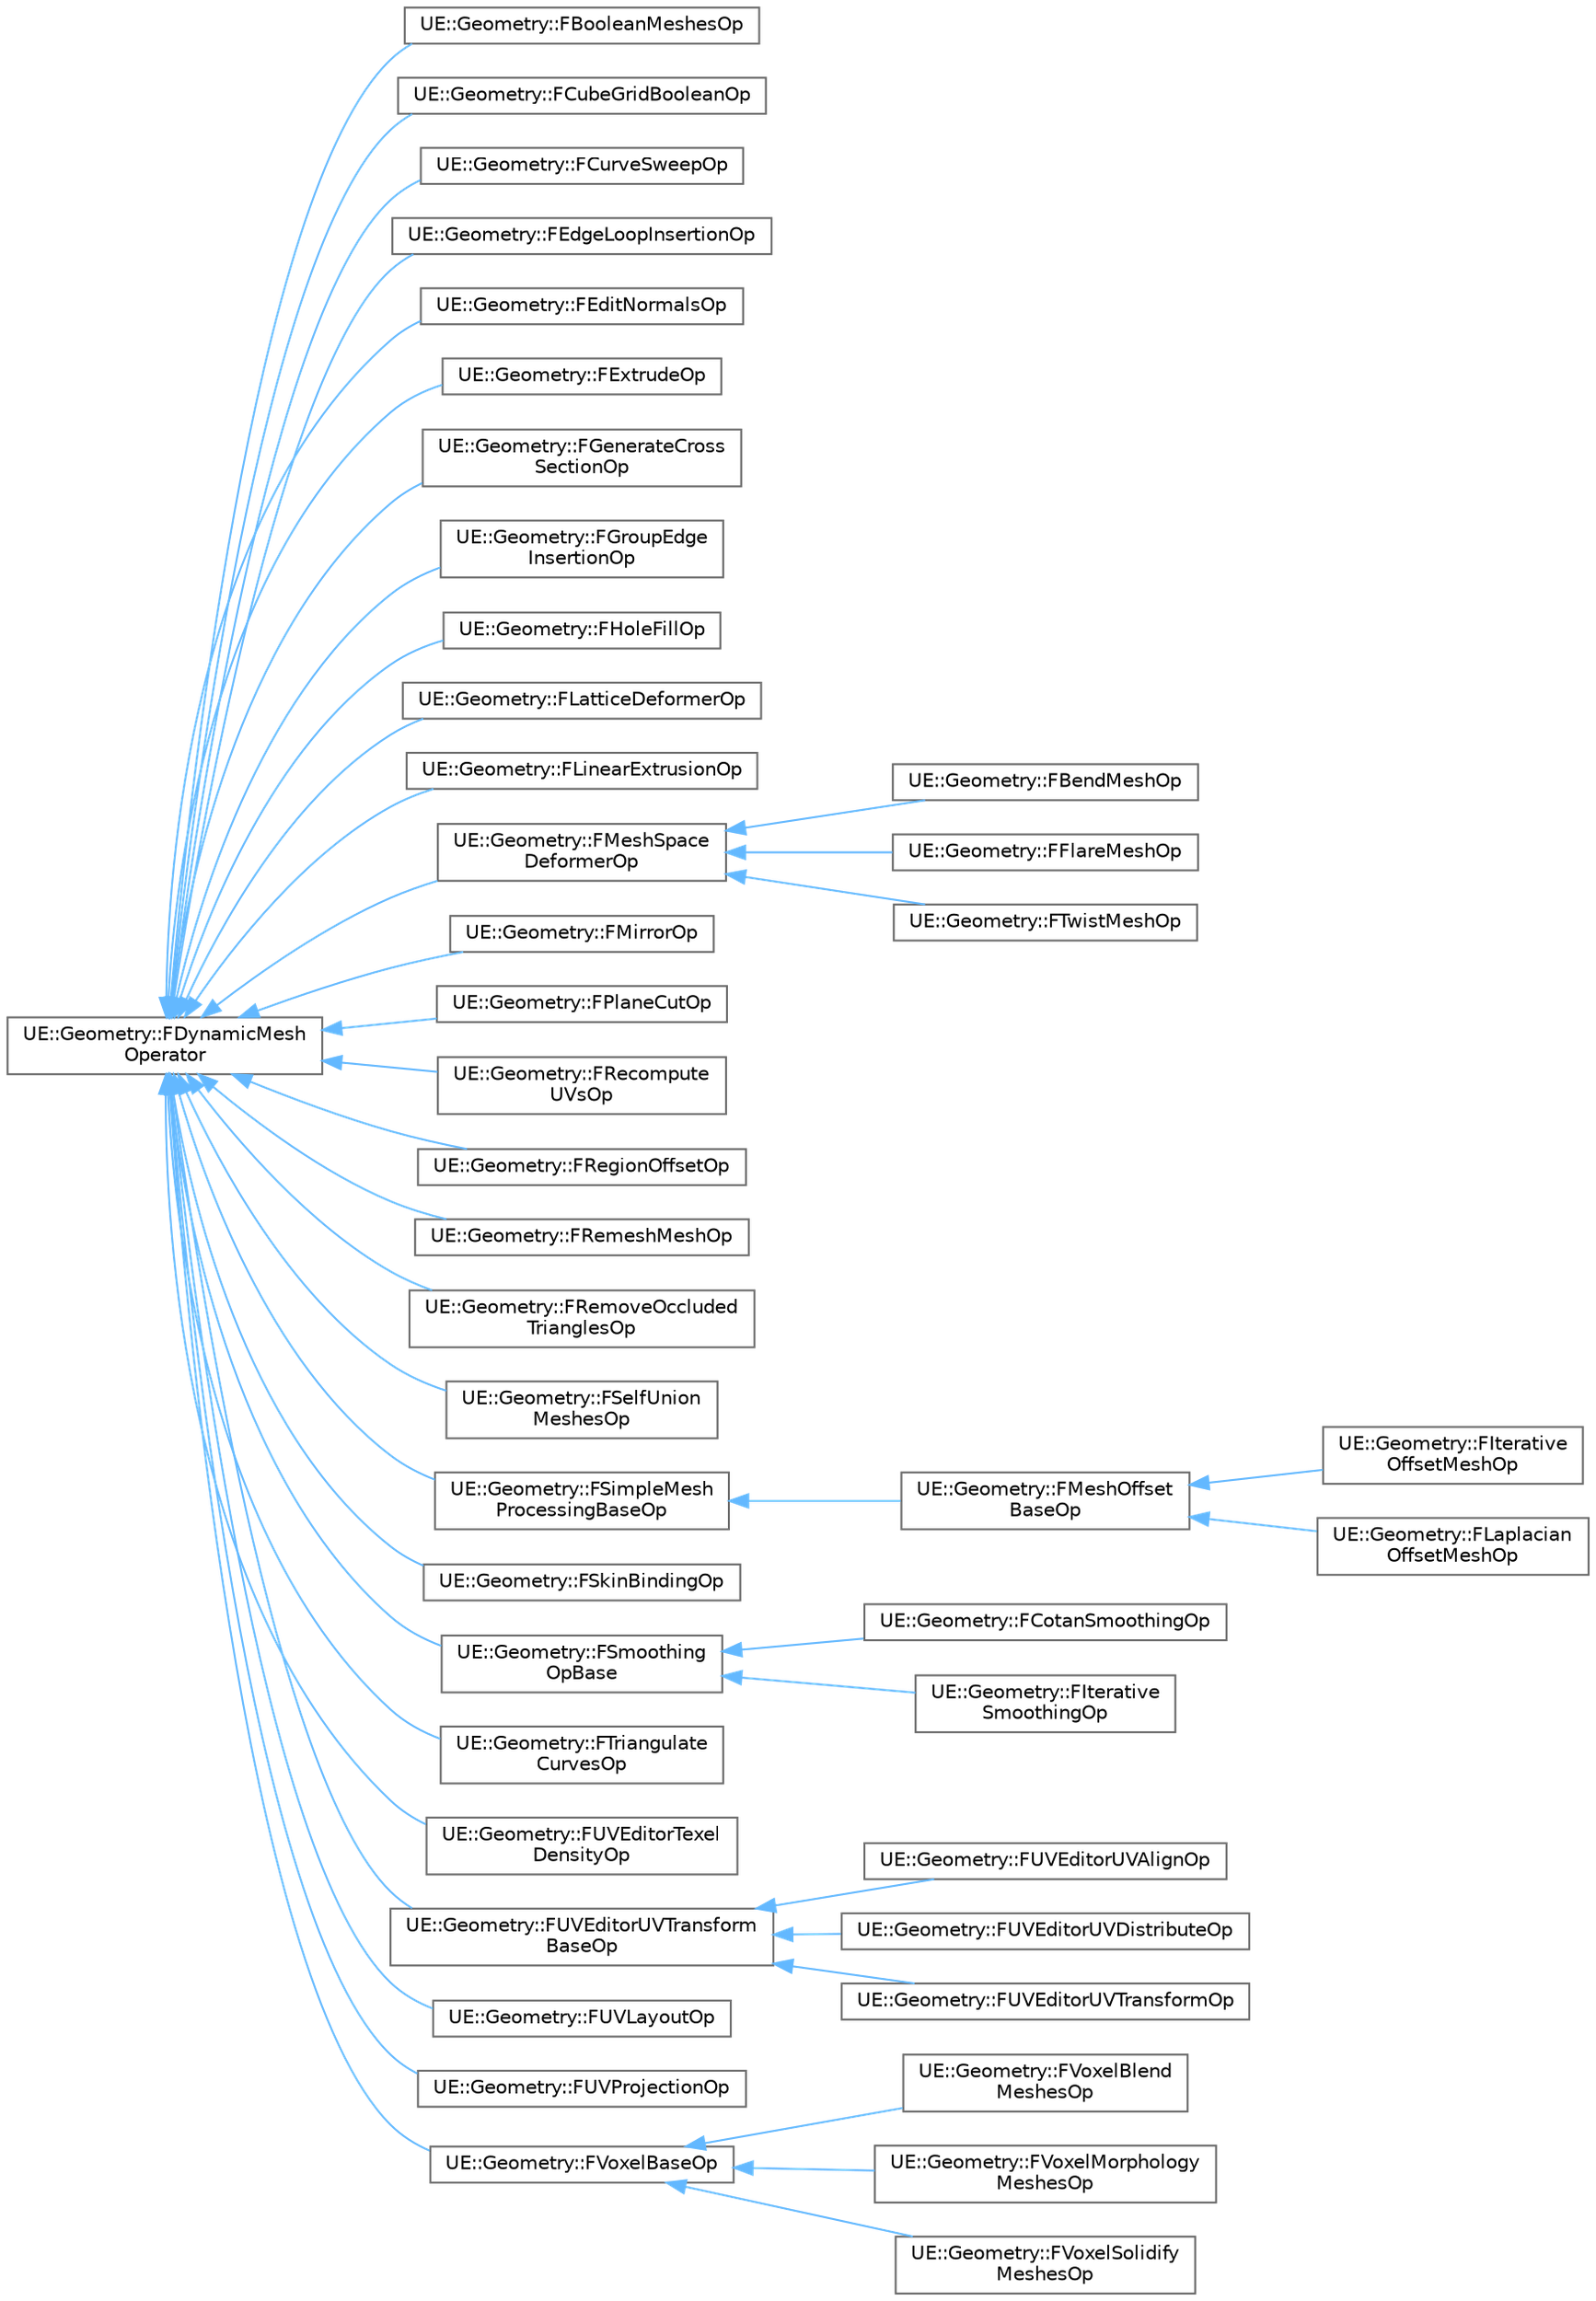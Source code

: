 digraph "Graphical Class Hierarchy"
{
 // INTERACTIVE_SVG=YES
 // LATEX_PDF_SIZE
  bgcolor="transparent";
  edge [fontname=Helvetica,fontsize=10,labelfontname=Helvetica,labelfontsize=10];
  node [fontname=Helvetica,fontsize=10,shape=box,height=0.2,width=0.4];
  rankdir="LR";
  Node0 [id="Node000000",label="UE::Geometry::FDynamicMesh\lOperator",height=0.2,width=0.4,color="grey40", fillcolor="white", style="filled",URL="$d2/d3e/classUE_1_1Geometry_1_1FDynamicMeshOperator.html",tooltip="FDynamicMeshOperator is a base interface for operator implementations that can produce a FDynamicMesh..."];
  Node0 -> Node1 [id="edge9123_Node000000_Node000001",dir="back",color="steelblue1",style="solid",tooltip=" "];
  Node1 [id="Node000001",label="UE::Geometry::FBooleanMeshesOp",height=0.2,width=0.4,color="grey40", fillcolor="white", style="filled",URL="$dc/d34/classUE_1_1Geometry_1_1FBooleanMeshesOp.html",tooltip=" "];
  Node0 -> Node2 [id="edge9124_Node000000_Node000002",dir="back",color="steelblue1",style="solid",tooltip=" "];
  Node2 [id="Node000002",label="UE::Geometry::FCubeGridBooleanOp",height=0.2,width=0.4,color="grey40", fillcolor="white", style="filled",URL="$d6/d65/classUE_1_1Geometry_1_1FCubeGridBooleanOp.html",tooltip="Operator meant to be used with UCubeGridTool that adds or subtracts a box to/from an input mesh,..."];
  Node0 -> Node3 [id="edge9125_Node000000_Node000003",dir="back",color="steelblue1",style="solid",tooltip=" "];
  Node3 [id="Node000003",label="UE::Geometry::FCurveSweepOp",height=0.2,width=0.4,color="grey40", fillcolor="white", style="filled",URL="$d6/d4f/classUE_1_1Geometry_1_1FCurveSweepOp.html",tooltip=" "];
  Node0 -> Node4 [id="edge9126_Node000000_Node000004",dir="back",color="steelblue1",style="solid",tooltip=" "];
  Node4 [id="Node000004",label="UE::Geometry::FEdgeLoopInsertionOp",height=0.2,width=0.4,color="grey40", fillcolor="white", style="filled",URL="$db/d5b/classUE_1_1Geometry_1_1FEdgeLoopInsertionOp.html",tooltip=" "];
  Node0 -> Node5 [id="edge9127_Node000000_Node000005",dir="back",color="steelblue1",style="solid",tooltip=" "];
  Node5 [id="Node000005",label="UE::Geometry::FEditNormalsOp",height=0.2,width=0.4,color="grey40", fillcolor="white", style="filled",URL="$de/d7e/classUE_1_1Geometry_1_1FEditNormalsOp.html",tooltip=" "];
  Node0 -> Node6 [id="edge9128_Node000000_Node000006",dir="back",color="steelblue1",style="solid",tooltip=" "];
  Node6 [id="Node000006",label="UE::Geometry::FExtrudeOp",height=0.2,width=0.4,color="grey40", fillcolor="white", style="filled",URL="$d8/df2/classUE_1_1Geometry_1_1FExtrudeOp.html",tooltip=" "];
  Node0 -> Node7 [id="edge9129_Node000000_Node000007",dir="back",color="steelblue1",style="solid",tooltip=" "];
  Node7 [id="Node000007",label="UE::Geometry::FGenerateCross\lSectionOp",height=0.2,width=0.4,color="grey40", fillcolor="white", style="filled",URL="$d6/d54/classUE_1_1Geometry_1_1FGenerateCrossSectionOp.html",tooltip=" "];
  Node0 -> Node8 [id="edge9130_Node000000_Node000008",dir="back",color="steelblue1",style="solid",tooltip=" "];
  Node8 [id="Node000008",label="UE::Geometry::FGroupEdge\lInsertionOp",height=0.2,width=0.4,color="grey40", fillcolor="white", style="filled",URL="$da/dc8/classUE_1_1Geometry_1_1FGroupEdgeInsertionOp.html",tooltip=" "];
  Node0 -> Node9 [id="edge9131_Node000000_Node000009",dir="back",color="steelblue1",style="solid",tooltip=" "];
  Node9 [id="Node000009",label="UE::Geometry::FHoleFillOp",height=0.2,width=0.4,color="grey40", fillcolor="white", style="filled",URL="$d7/d1c/classUE_1_1Geometry_1_1FHoleFillOp.html",tooltip=" "];
  Node0 -> Node10 [id="edge9132_Node000000_Node000010",dir="back",color="steelblue1",style="solid",tooltip=" "];
  Node10 [id="Node000010",label="UE::Geometry::FLatticeDeformerOp",height=0.2,width=0.4,color="grey40", fillcolor="white", style="filled",URL="$d6/d71/classUE_1_1Geometry_1_1FLatticeDeformerOp.html",tooltip=" "];
  Node0 -> Node11 [id="edge9133_Node000000_Node000011",dir="back",color="steelblue1",style="solid",tooltip=" "];
  Node11 [id="Node000011",label="UE::Geometry::FLinearExtrusionOp",height=0.2,width=0.4,color="grey40", fillcolor="white", style="filled",URL="$d7/d48/classUE_1_1Geometry_1_1FLinearExtrusionOp.html",tooltip="LinearExtrusionOp extrudes a set of triangles of a mesh in a linear direction, with various options f..."];
  Node0 -> Node12 [id="edge9134_Node000000_Node000012",dir="back",color="steelblue1",style="solid",tooltip=" "];
  Node12 [id="Node000012",label="UE::Geometry::FMeshSpace\lDeformerOp",height=0.2,width=0.4,color="grey40", fillcolor="white", style="filled",URL="$d9/dd1/classUE_1_1Geometry_1_1FMeshSpaceDeformerOp.html",tooltip=" "];
  Node12 -> Node13 [id="edge9135_Node000012_Node000013",dir="back",color="steelblue1",style="solid",tooltip=" "];
  Node13 [id="Node000013",label="UE::Geometry::FBendMeshOp",height=0.2,width=0.4,color="grey40", fillcolor="white", style="filled",URL="$d7/d38/classUE_1_1Geometry_1_1FBendMeshOp.html",tooltip=" "];
  Node12 -> Node14 [id="edge9136_Node000012_Node000014",dir="back",color="steelblue1",style="solid",tooltip=" "];
  Node14 [id="Node000014",label="UE::Geometry::FFlareMeshOp",height=0.2,width=0.4,color="grey40", fillcolor="white", style="filled",URL="$d2/df8/classUE_1_1Geometry_1_1FFlareMeshOp.html",tooltip=" "];
  Node12 -> Node15 [id="edge9137_Node000012_Node000015",dir="back",color="steelblue1",style="solid",tooltip=" "];
  Node15 [id="Node000015",label="UE::Geometry::FTwistMeshOp",height=0.2,width=0.4,color="grey40", fillcolor="white", style="filled",URL="$da/db7/classUE_1_1Geometry_1_1FTwistMeshOp.html",tooltip=" "];
  Node0 -> Node16 [id="edge9138_Node000000_Node000016",dir="back",color="steelblue1",style="solid",tooltip=" "];
  Node16 [id="Node000016",label="UE::Geometry::FMirrorOp",height=0.2,width=0.4,color="grey40", fillcolor="white", style="filled",URL="$dd/dd9/classUE_1_1Geometry_1_1FMirrorOp.html",tooltip=" "];
  Node0 -> Node17 [id="edge9139_Node000000_Node000017",dir="back",color="steelblue1",style="solid",tooltip=" "];
  Node17 [id="Node000017",label="UE::Geometry::FPlaneCutOp",height=0.2,width=0.4,color="grey40", fillcolor="white", style="filled",URL="$d9/dac/classUE_1_1Geometry_1_1FPlaneCutOp.html",tooltip=" "];
  Node0 -> Node18 [id="edge9140_Node000000_Node000018",dir="back",color="steelblue1",style="solid",tooltip=" "];
  Node18 [id="Node000018",label="UE::Geometry::FRecompute\lUVsOp",height=0.2,width=0.4,color="grey40", fillcolor="white", style="filled",URL="$da/de1/classUE_1_1Geometry_1_1FRecomputeUVsOp.html",tooltip=" "];
  Node0 -> Node19 [id="edge9141_Node000000_Node000019",dir="back",color="steelblue1",style="solid",tooltip=" "];
  Node19 [id="Node000019",label="UE::Geometry::FRegionOffsetOp",height=0.2,width=0.4,color="grey40", fillcolor="white", style="filled",URL="$d2/d8d/classUE_1_1Geometry_1_1FRegionOffsetOp.html",tooltip="RegionOffsetOp extrudes a set of triangles of a mesh in a linear direction, with various options for ..."];
  Node0 -> Node20 [id="edge9142_Node000000_Node000020",dir="back",color="steelblue1",style="solid",tooltip=" "];
  Node20 [id="Node000020",label="UE::Geometry::FRemeshMeshOp",height=0.2,width=0.4,color="grey40", fillcolor="white", style="filled",URL="$d7/d17/classUE_1_1Geometry_1_1FRemeshMeshOp.html",tooltip=" "];
  Node0 -> Node21 [id="edge9143_Node000000_Node000021",dir="back",color="steelblue1",style="solid",tooltip=" "];
  Node21 [id="Node000021",label="UE::Geometry::FRemoveOccluded\lTrianglesOp",height=0.2,width=0.4,color="grey40", fillcolor="white", style="filled",URL="$d0/da9/classUE_1_1Geometry_1_1FRemoveOccludedTrianglesOp.html",tooltip=" "];
  Node0 -> Node22 [id="edge9144_Node000000_Node000022",dir="back",color="steelblue1",style="solid",tooltip=" "];
  Node22 [id="Node000022",label="UE::Geometry::FSelfUnion\lMeshesOp",height=0.2,width=0.4,color="grey40", fillcolor="white", style="filled",URL="$d3/d56/classUE_1_1Geometry_1_1FSelfUnionMeshesOp.html",tooltip=" "];
  Node0 -> Node23 [id="edge9145_Node000000_Node000023",dir="back",color="steelblue1",style="solid",tooltip=" "];
  Node23 [id="Node000023",label="UE::Geometry::FSimpleMesh\lProcessingBaseOp",height=0.2,width=0.4,color="grey40", fillcolor="white", style="filled",URL="$d9/ddb/classUE_1_1Geometry_1_1FSimpleMeshProcessingBaseOp.html",tooltip="Dynamic Mesh Operator that has a separate PositionBuffer that contains copy of input vertex positions..."];
  Node23 -> Node24 [id="edge9146_Node000023_Node000024",dir="back",color="steelblue1",style="solid",tooltip=" "];
  Node24 [id="Node000024",label="UE::Geometry::FMeshOffset\lBaseOp",height=0.2,width=0.4,color="grey40", fillcolor="white", style="filled",URL="$d6/d81/classUE_1_1Geometry_1_1FMeshOffsetBaseOp.html",tooltip="Base class for Mesh Offset operations (ie displacement along some kind of normal) Optionally duplicat..."];
  Node24 -> Node25 [id="edge9147_Node000024_Node000025",dir="back",color="steelblue1",style="solid",tooltip=" "];
  Node25 [id="Node000025",label="UE::Geometry::FIterative\lOffsetMeshOp",height=0.2,width=0.4,color="grey40", fillcolor="white", style="filled",URL="$df/d04/classUE_1_1Geometry_1_1FIterativeOffsetMeshOp.html",tooltip=" "];
  Node24 -> Node26 [id="edge9148_Node000024_Node000026",dir="back",color="steelblue1",style="solid",tooltip=" "];
  Node26 [id="Node000026",label="UE::Geometry::FLaplacian\lOffsetMeshOp",height=0.2,width=0.4,color="grey40", fillcolor="white", style="filled",URL="$dd/d99/classUE_1_1Geometry_1_1FLaplacianOffsetMeshOp.html",tooltip=" "];
  Node0 -> Node27 [id="edge9149_Node000000_Node000027",dir="back",color="steelblue1",style="solid",tooltip=" "];
  Node27 [id="Node000027",label="UE::Geometry::FSkinBindingOp",height=0.2,width=0.4,color="grey40", fillcolor="white", style="filled",URL="$d7/d9d/classUE_1_1Geometry_1_1FSkinBindingOp.html",tooltip=" "];
  Node0 -> Node28 [id="edge9150_Node000000_Node000028",dir="back",color="steelblue1",style="solid",tooltip=" "];
  Node28 [id="Node000028",label="UE::Geometry::FSmoothing\lOpBase",height=0.2,width=0.4,color="grey40", fillcolor="white", style="filled",URL="$dc/d12/classUE_1_1Geometry_1_1FSmoothingOpBase.html",tooltip=" "];
  Node28 -> Node29 [id="edge9151_Node000028_Node000029",dir="back",color="steelblue1",style="solid",tooltip=" "];
  Node29 [id="Node000029",label="UE::Geometry::FCotanSmoothingOp",height=0.2,width=0.4,color="grey40", fillcolor="white", style="filled",URL="$d7/d17/classUE_1_1Geometry_1_1FCotanSmoothingOp.html",tooltip=" "];
  Node28 -> Node30 [id="edge9152_Node000028_Node000030",dir="back",color="steelblue1",style="solid",tooltip=" "];
  Node30 [id="Node000030",label="UE::Geometry::FIterative\lSmoothingOp",height=0.2,width=0.4,color="grey40", fillcolor="white", style="filled",URL="$df/d7b/classUE_1_1Geometry_1_1FIterativeSmoothingOp.html",tooltip=" "];
  Node0 -> Node31 [id="edge9153_Node000000_Node000031",dir="back",color="steelblue1",style="solid",tooltip=" "];
  Node31 [id="Node000031",label="UE::Geometry::FTriangulate\lCurvesOp",height=0.2,width=0.4,color="grey40", fillcolor="white", style="filled",URL="$de/df9/classUE_1_1Geometry_1_1FTriangulateCurvesOp.html",tooltip="FTriangulateCurvesOp triangulates polygons/paths generated from USplineComponent inputs."];
  Node0 -> Node32 [id="edge9154_Node000000_Node000032",dir="back",color="steelblue1",style="solid",tooltip=" "];
  Node32 [id="Node000032",label="UE::Geometry::FUVEditorTexel\lDensityOp",height=0.2,width=0.4,color="grey40", fillcolor="white", style="filled",URL="$d9/d2a/classUE_1_1Geometry_1_1FUVEditorTexelDensityOp.html",tooltip=" "];
  Node0 -> Node33 [id="edge9155_Node000000_Node000033",dir="back",color="steelblue1",style="solid",tooltip=" "];
  Node33 [id="Node000033",label="UE::Geometry::FUVEditorUVTransform\lBaseOp",height=0.2,width=0.4,color="grey40", fillcolor="white", style="filled",URL="$d2/d3c/classUE_1_1Geometry_1_1FUVEditorUVTransformBaseOp.html",tooltip=" "];
  Node33 -> Node34 [id="edge9156_Node000033_Node000034",dir="back",color="steelblue1",style="solid",tooltip=" "];
  Node34 [id="Node000034",label="UE::Geometry::FUVEditorUVAlignOp",height=0.2,width=0.4,color="grey40", fillcolor="white", style="filled",URL="$db/d62/classUE_1_1Geometry_1_1FUVEditorUVAlignOp.html",tooltip=" "];
  Node33 -> Node35 [id="edge9157_Node000033_Node000035",dir="back",color="steelblue1",style="solid",tooltip=" "];
  Node35 [id="Node000035",label="UE::Geometry::FUVEditorUVDistributeOp",height=0.2,width=0.4,color="grey40", fillcolor="white", style="filled",URL="$d0/d9e/classUE_1_1Geometry_1_1FUVEditorUVDistributeOp.html",tooltip=" "];
  Node33 -> Node36 [id="edge9158_Node000033_Node000036",dir="back",color="steelblue1",style="solid",tooltip=" "];
  Node36 [id="Node000036",label="UE::Geometry::FUVEditorUVTransformOp",height=0.2,width=0.4,color="grey40", fillcolor="white", style="filled",URL="$db/dee/classUE_1_1Geometry_1_1FUVEditorUVTransformOp.html",tooltip=" "];
  Node0 -> Node37 [id="edge9159_Node000000_Node000037",dir="back",color="steelblue1",style="solid",tooltip=" "];
  Node37 [id="Node000037",label="UE::Geometry::FUVLayoutOp",height=0.2,width=0.4,color="grey40", fillcolor="white", style="filled",URL="$df/d46/classUE_1_1Geometry_1_1FUVLayoutOp.html",tooltip=" "];
  Node0 -> Node38 [id="edge9160_Node000000_Node000038",dir="back",color="steelblue1",style="solid",tooltip=" "];
  Node38 [id="Node000038",label="UE::Geometry::FUVProjectionOp",height=0.2,width=0.4,color="grey40", fillcolor="white", style="filled",URL="$d8/d17/classUE_1_1Geometry_1_1FUVProjectionOp.html",tooltip=" "];
  Node0 -> Node39 [id="edge9161_Node000000_Node000039",dir="back",color="steelblue1",style="solid",tooltip=" "];
  Node39 [id="Node000039",label="UE::Geometry::FVoxelBaseOp",height=0.2,width=0.4,color="grey40", fillcolor="white", style="filled",URL="$d8/daa/classUE_1_1Geometry_1_1FVoxelBaseOp.html",tooltip=" "];
  Node39 -> Node40 [id="edge9162_Node000039_Node000040",dir="back",color="steelblue1",style="solid",tooltip=" "];
  Node40 [id="Node000040",label="UE::Geometry::FVoxelBlend\lMeshesOp",height=0.2,width=0.4,color="grey40", fillcolor="white", style="filled",URL="$da/dc8/classUE_1_1Geometry_1_1FVoxelBlendMeshesOp.html",tooltip=" "];
  Node39 -> Node41 [id="edge9163_Node000039_Node000041",dir="back",color="steelblue1",style="solid",tooltip=" "];
  Node41 [id="Node000041",label="UE::Geometry::FVoxelMorphology\lMeshesOp",height=0.2,width=0.4,color="grey40", fillcolor="white", style="filled",URL="$d1/d62/classUE_1_1Geometry_1_1FVoxelMorphologyMeshesOp.html",tooltip=" "];
  Node39 -> Node42 [id="edge9164_Node000039_Node000042",dir="back",color="steelblue1",style="solid",tooltip=" "];
  Node42 [id="Node000042",label="UE::Geometry::FVoxelSolidify\lMeshesOp",height=0.2,width=0.4,color="grey40", fillcolor="white", style="filled",URL="$da/db3/classUE_1_1Geometry_1_1FVoxelSolidifyMeshesOp.html",tooltip=" "];
}
